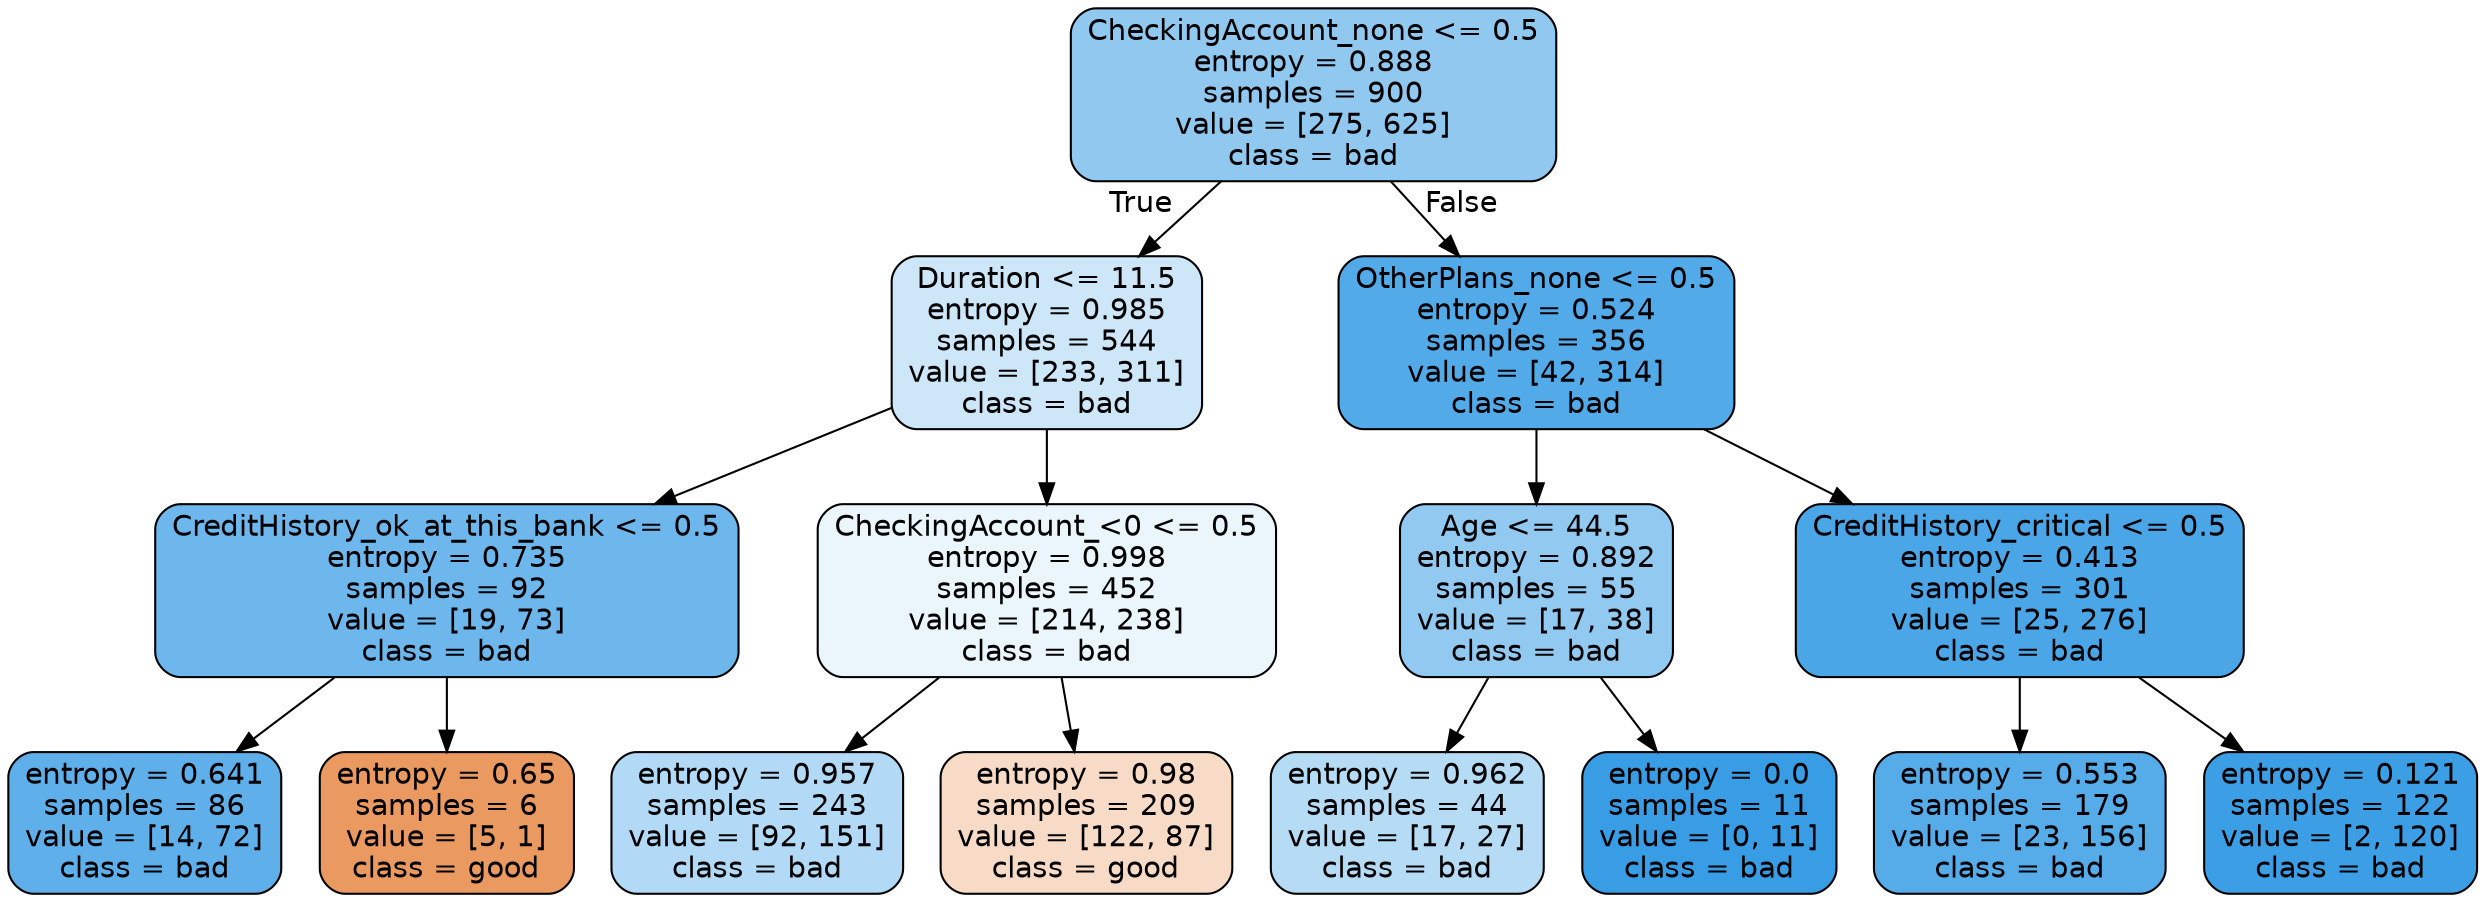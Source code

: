 digraph Tree {
node [shape=box, style="filled, rounded", color="black", fontname="helvetica"] ;
edge [fontname="helvetica"] ;
0 [label="CheckingAccount_none <= 0.5\nentropy = 0.888\nsamples = 900\nvalue = [275, 625]\nclass = bad", fillcolor="#90c8f0"] ;
1 [label="Duration <= 11.5\nentropy = 0.985\nsamples = 544\nvalue = [233, 311]\nclass = bad", fillcolor="#cde6f8"] ;
0 -> 1 [labeldistance=2.5, labelangle=45, headlabel="True"] ;
2 [label="CreditHistory_ok_at_this_bank <= 0.5\nentropy = 0.735\nsamples = 92\nvalue = [19, 73]\nclass = bad", fillcolor="#6db7ec"] ;
1 -> 2 ;
3 [label="entropy = 0.641\nsamples = 86\nvalue = [14, 72]\nclass = bad", fillcolor="#5fb0ea"] ;
2 -> 3 ;
4 [label="entropy = 0.65\nsamples = 6\nvalue = [5, 1]\nclass = good", fillcolor="#ea9a61"] ;
2 -> 4 ;
5 [label="CheckingAccount_<0 <= 0.5\nentropy = 0.998\nsamples = 452\nvalue = [214, 238]\nclass = bad", fillcolor="#ebf5fc"] ;
1 -> 5 ;
6 [label="entropy = 0.957\nsamples = 243\nvalue = [92, 151]\nclass = bad", fillcolor="#b2d9f5"] ;
5 -> 6 ;
7 [label="entropy = 0.98\nsamples = 209\nvalue = [122, 87]\nclass = good", fillcolor="#f8dbc6"] ;
5 -> 7 ;
8 [label="OtherPlans_none <= 0.5\nentropy = 0.524\nsamples = 356\nvalue = [42, 314]\nclass = bad", fillcolor="#53aae8"] ;
0 -> 8 [labeldistance=2.5, labelangle=-45, headlabel="False"] ;
9 [label="Age <= 44.5\nentropy = 0.892\nsamples = 55\nvalue = [17, 38]\nclass = bad", fillcolor="#92c9f1"] ;
8 -> 9 ;
10 [label="entropy = 0.962\nsamples = 44\nvalue = [17, 27]\nclass = bad", fillcolor="#b6dbf5"] ;
9 -> 10 ;
11 [label="entropy = 0.0\nsamples = 11\nvalue = [0, 11]\nclass = bad", fillcolor="#399de5"] ;
9 -> 11 ;
12 [label="CreditHistory_critical <= 0.5\nentropy = 0.413\nsamples = 301\nvalue = [25, 276]\nclass = bad", fillcolor="#4ba6e7"] ;
8 -> 12 ;
13 [label="entropy = 0.553\nsamples = 179\nvalue = [23, 156]\nclass = bad", fillcolor="#56abe9"] ;
12 -> 13 ;
14 [label="entropy = 0.121\nsamples = 122\nvalue = [2, 120]\nclass = bad", fillcolor="#3c9fe5"] ;
12 -> 14 ;
}